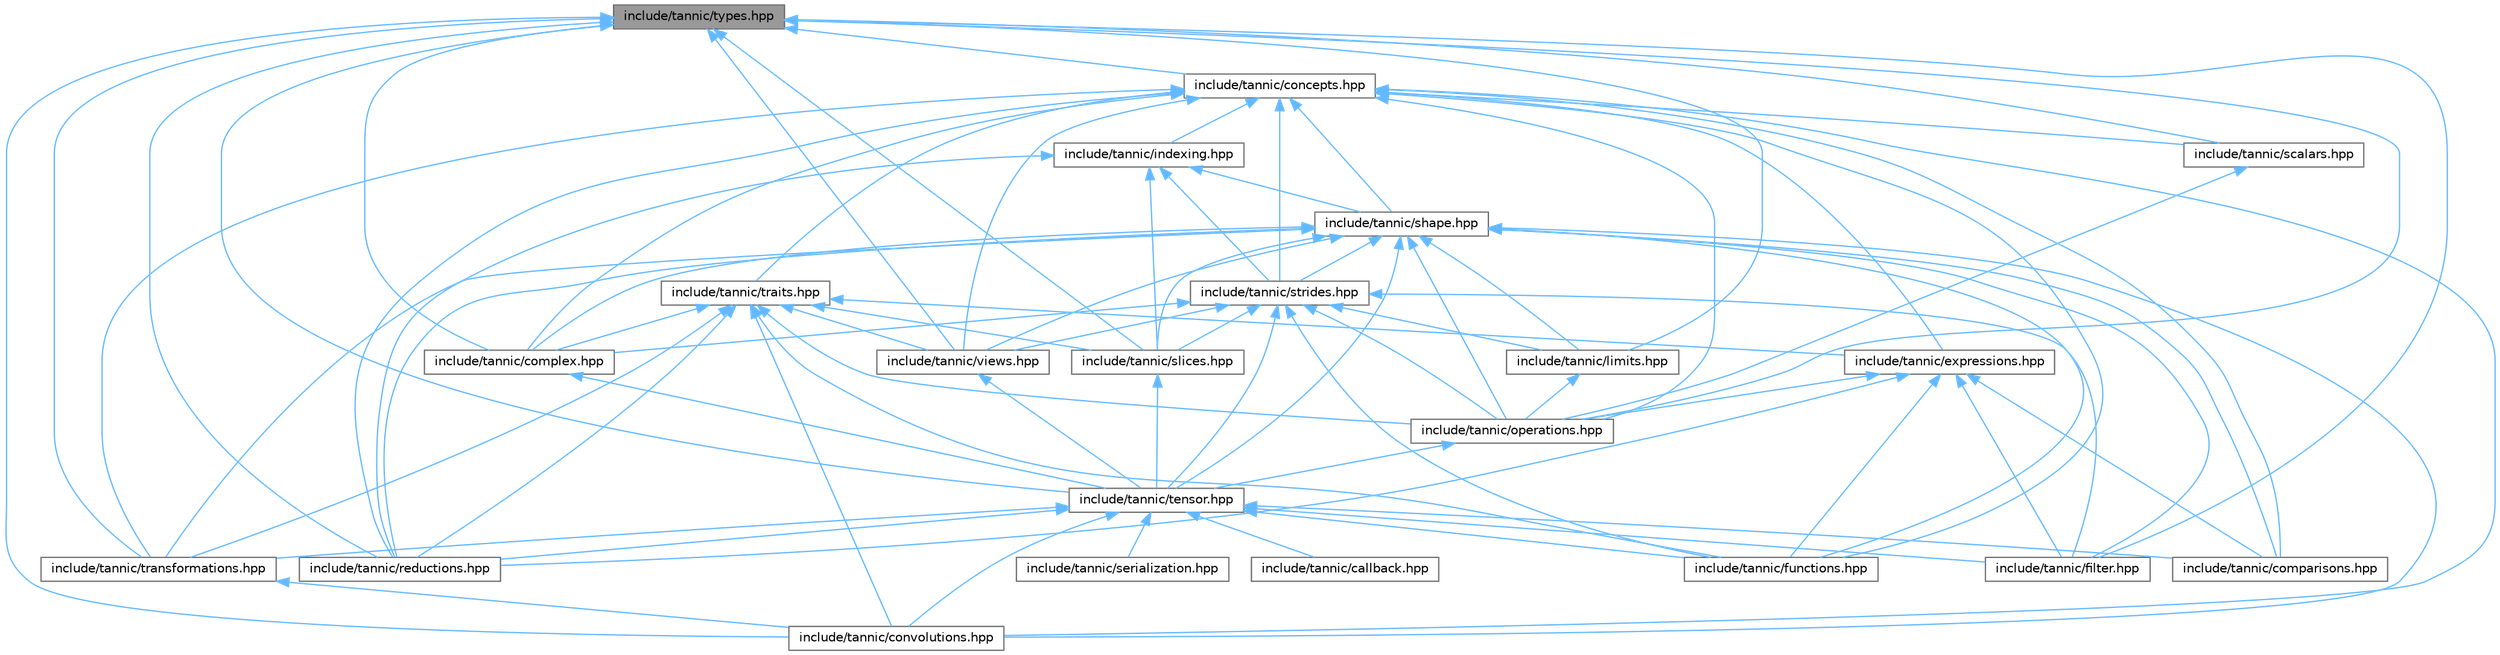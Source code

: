 digraph "include/tannic/types.hpp"
{
 // LATEX_PDF_SIZE
  bgcolor="transparent";
  edge [fontname=Helvetica,fontsize=10,labelfontname=Helvetica,labelfontsize=10];
  node [fontname=Helvetica,fontsize=10,shape=box,height=0.2,width=0.4];
  Node1 [id="Node000001",label="include/tannic/types.hpp",height=0.2,width=0.4,color="gray40", fillcolor="grey60", style="filled", fontcolor="black",tooltip="Core type system for the Tannic Tensor Library."];
  Node1 -> Node2 [id="edge1_Node000001_Node000002",dir="back",color="steelblue1",style="solid",tooltip=" "];
  Node2 [id="Node000002",label="include/tannic/complex.hpp",height=0.2,width=0.4,color="grey40", fillcolor="white", style="filled",URL="$db/dd8/complex_8hpp.html",tooltip=" "];
  Node2 -> Node3 [id="edge2_Node000002_Node000003",dir="back",color="steelblue1",style="solid",tooltip=" "];
  Node3 [id="Node000003",label="include/tannic/tensor.hpp",height=0.2,width=0.4,color="grey40", fillcolor="white", style="filled",URL="$d3/d8b/tensor_8hpp.html",tooltip=" "];
  Node3 -> Node4 [id="edge3_Node000003_Node000004",dir="back",color="steelblue1",style="solid",tooltip=" "];
  Node4 [id="Node000004",label="include/tannic/callback.hpp",height=0.2,width=0.4,color="grey40", fillcolor="white", style="filled",URL="$da/db7/callback_8hpp.html",tooltip=" "];
  Node3 -> Node5 [id="edge4_Node000003_Node000005",dir="back",color="steelblue1",style="solid",tooltip=" "];
  Node5 [id="Node000005",label="include/tannic/comparisons.hpp",height=0.2,width=0.4,color="grey40", fillcolor="white", style="filled",URL="$de/d06/comparisons_8hpp.html",tooltip=" "];
  Node3 -> Node6 [id="edge5_Node000003_Node000006",dir="back",color="steelblue1",style="solid",tooltip=" "];
  Node6 [id="Node000006",label="include/tannic/convolutions.hpp",height=0.2,width=0.4,color="grey40", fillcolor="white", style="filled",URL="$d6/dba/convolutions_8hpp.html",tooltip=" "];
  Node3 -> Node7 [id="edge6_Node000003_Node000007",dir="back",color="steelblue1",style="solid",tooltip=" "];
  Node7 [id="Node000007",label="include/tannic/filter.hpp",height=0.2,width=0.4,color="grey40", fillcolor="white", style="filled",URL="$d1/dd2/filter_8hpp.html",tooltip=" "];
  Node3 -> Node8 [id="edge7_Node000003_Node000008",dir="back",color="steelblue1",style="solid",tooltip=" "];
  Node8 [id="Node000008",label="include/tannic/functions.hpp",height=0.2,width=0.4,color="grey40", fillcolor="white", style="filled",URL="$db/d1a/functions_8hpp.html",tooltip=" "];
  Node3 -> Node9 [id="edge8_Node000003_Node000009",dir="back",color="steelblue1",style="solid",tooltip=" "];
  Node9 [id="Node000009",label="include/tannic/reductions.hpp",height=0.2,width=0.4,color="grey40", fillcolor="white", style="filled",URL="$d1/d01/reductions_8hpp.html",tooltip="Defines reduction operations for tensor expressions."];
  Node3 -> Node10 [id="edge9_Node000003_Node000010",dir="back",color="steelblue1",style="solid",tooltip=" "];
  Node10 [id="Node000010",label="include/tannic/serialization.hpp",height=0.2,width=0.4,color="grey40", fillcolor="white", style="filled",URL="$d8/d21/serialization_8hpp.html",tooltip=" "];
  Node3 -> Node11 [id="edge10_Node000003_Node000011",dir="back",color="steelblue1",style="solid",tooltip=" "];
  Node11 [id="Node000011",label="include/tannic/transformations.hpp",height=0.2,width=0.4,color="grey40", fillcolor="white", style="filled",URL="$d8/d71/transformations_8hpp.html",tooltip=" "];
  Node11 -> Node6 [id="edge11_Node000011_Node000006",dir="back",color="steelblue1",style="solid",tooltip=" "];
  Node1 -> Node12 [id="edge12_Node000001_Node000012",dir="back",color="steelblue1",style="solid",tooltip=" "];
  Node12 [id="Node000012",label="include/tannic/concepts.hpp",height=0.2,width=0.4,color="grey40", fillcolor="white", style="filled",URL="$d7/dd8/concepts_8hpp.html",tooltip="Defines core C++20 concepts used throughout the Tannic Tensor Library."];
  Node12 -> Node5 [id="edge13_Node000012_Node000005",dir="back",color="steelblue1",style="solid",tooltip=" "];
  Node12 -> Node2 [id="edge14_Node000012_Node000002",dir="back",color="steelblue1",style="solid",tooltip=" "];
  Node12 -> Node6 [id="edge15_Node000012_Node000006",dir="back",color="steelblue1",style="solid",tooltip=" "];
  Node12 -> Node13 [id="edge16_Node000012_Node000013",dir="back",color="steelblue1",style="solid",tooltip=" "];
  Node13 [id="Node000013",label="include/tannic/expressions.hpp",height=0.2,width=0.4,color="grey40", fillcolor="white", style="filled",URL="$d5/d8b/expressions_8hpp.html",tooltip=" "];
  Node13 -> Node5 [id="edge17_Node000013_Node000005",dir="back",color="steelblue1",style="solid",tooltip=" "];
  Node13 -> Node7 [id="edge18_Node000013_Node000007",dir="back",color="steelblue1",style="solid",tooltip=" "];
  Node13 -> Node8 [id="edge19_Node000013_Node000008",dir="back",color="steelblue1",style="solid",tooltip=" "];
  Node13 -> Node14 [id="edge20_Node000013_Node000014",dir="back",color="steelblue1",style="solid",tooltip=" "];
  Node14 [id="Node000014",label="include/tannic/operations.hpp",height=0.2,width=0.4,color="grey40", fillcolor="white", style="filled",URL="$d6/d00/operations_8hpp.html",tooltip=" "];
  Node14 -> Node3 [id="edge21_Node000014_Node000003",dir="back",color="steelblue1",style="solid",tooltip=" "];
  Node13 -> Node9 [id="edge22_Node000013_Node000009",dir="back",color="steelblue1",style="solid",tooltip=" "];
  Node12 -> Node8 [id="edge23_Node000012_Node000008",dir="back",color="steelblue1",style="solid",tooltip=" "];
  Node12 -> Node15 [id="edge24_Node000012_Node000015",dir="back",color="steelblue1",style="solid",tooltip=" "];
  Node15 [id="Node000015",label="include/tannic/indexing.hpp",height=0.2,width=0.4,color="grey40", fillcolor="white", style="filled",URL="$d7/d1d/indexing_8hpp.html",tooltip=" "];
  Node15 -> Node9 [id="edge25_Node000015_Node000009",dir="back",color="steelblue1",style="solid",tooltip=" "];
  Node15 -> Node16 [id="edge26_Node000015_Node000016",dir="back",color="steelblue1",style="solid",tooltip=" "];
  Node16 [id="Node000016",label="include/tannic/shape.hpp",height=0.2,width=0.4,color="grey40", fillcolor="white", style="filled",URL="$d3/d30/shape_8hpp.html",tooltip="Defines the Shape class for representing tensor dimensions."];
  Node16 -> Node5 [id="edge27_Node000016_Node000005",dir="back",color="steelblue1",style="solid",tooltip=" "];
  Node16 -> Node2 [id="edge28_Node000016_Node000002",dir="back",color="steelblue1",style="solid",tooltip=" "];
  Node16 -> Node6 [id="edge29_Node000016_Node000006",dir="back",color="steelblue1",style="solid",tooltip=" "];
  Node16 -> Node7 [id="edge30_Node000016_Node000007",dir="back",color="steelblue1",style="solid",tooltip=" "];
  Node16 -> Node8 [id="edge31_Node000016_Node000008",dir="back",color="steelblue1",style="solid",tooltip=" "];
  Node16 -> Node17 [id="edge32_Node000016_Node000017",dir="back",color="steelblue1",style="solid",tooltip=" "];
  Node17 [id="Node000017",label="include/tannic/limits.hpp",height=0.2,width=0.4,color="grey40", fillcolor="white", style="filled",URL="$d7/df0/limits_8hpp.html",tooltip=" "];
  Node17 -> Node14 [id="edge33_Node000017_Node000014",dir="back",color="steelblue1",style="solid",tooltip=" "];
  Node16 -> Node14 [id="edge34_Node000016_Node000014",dir="back",color="steelblue1",style="solid",tooltip=" "];
  Node16 -> Node9 [id="edge35_Node000016_Node000009",dir="back",color="steelblue1",style="solid",tooltip=" "];
  Node16 -> Node18 [id="edge36_Node000016_Node000018",dir="back",color="steelblue1",style="solid",tooltip=" "];
  Node18 [id="Node000018",label="include/tannic/slices.hpp",height=0.2,width=0.4,color="grey40", fillcolor="white", style="filled",URL="$d4/d71/slices_8hpp.html",tooltip="Implements tensor slicing for expression templates in the Tannic Tensor Library."];
  Node18 -> Node3 [id="edge37_Node000018_Node000003",dir="back",color="steelblue1",style="solid",tooltip=" "];
  Node16 -> Node19 [id="edge38_Node000016_Node000019",dir="back",color="steelblue1",style="solid",tooltip=" "];
  Node19 [id="Node000019",label="include/tannic/strides.hpp",height=0.2,width=0.4,color="grey40", fillcolor="white", style="filled",URL="$d7/d08/strides_8hpp.html",tooltip="Memory layout specification for tensor dimensions in the Tannic Tensor Library."];
  Node19 -> Node2 [id="edge39_Node000019_Node000002",dir="back",color="steelblue1",style="solid",tooltip=" "];
  Node19 -> Node7 [id="edge40_Node000019_Node000007",dir="back",color="steelblue1",style="solid",tooltip=" "];
  Node19 -> Node8 [id="edge41_Node000019_Node000008",dir="back",color="steelblue1",style="solid",tooltip=" "];
  Node19 -> Node17 [id="edge42_Node000019_Node000017",dir="back",color="steelblue1",style="solid",tooltip=" "];
  Node19 -> Node14 [id="edge43_Node000019_Node000014",dir="back",color="steelblue1",style="solid",tooltip=" "];
  Node19 -> Node18 [id="edge44_Node000019_Node000018",dir="back",color="steelblue1",style="solid",tooltip=" "];
  Node19 -> Node3 [id="edge45_Node000019_Node000003",dir="back",color="steelblue1",style="solid",tooltip=" "];
  Node19 -> Node20 [id="edge46_Node000019_Node000020",dir="back",color="steelblue1",style="solid",tooltip=" "];
  Node20 [id="Node000020",label="include/tannic/views.hpp",height=0.2,width=0.4,color="grey40", fillcolor="white", style="filled",URL="$de/d49/views_8hpp.html",tooltip=" "];
  Node20 -> Node3 [id="edge47_Node000020_Node000003",dir="back",color="steelblue1",style="solid",tooltip=" "];
  Node16 -> Node3 [id="edge48_Node000016_Node000003",dir="back",color="steelblue1",style="solid",tooltip=" "];
  Node16 -> Node11 [id="edge49_Node000016_Node000011",dir="back",color="steelblue1",style="solid",tooltip=" "];
  Node16 -> Node20 [id="edge50_Node000016_Node000020",dir="back",color="steelblue1",style="solid",tooltip=" "];
  Node15 -> Node18 [id="edge51_Node000015_Node000018",dir="back",color="steelblue1",style="solid",tooltip=" "];
  Node15 -> Node19 [id="edge52_Node000015_Node000019",dir="back",color="steelblue1",style="solid",tooltip=" "];
  Node12 -> Node14 [id="edge53_Node000012_Node000014",dir="back",color="steelblue1",style="solid",tooltip=" "];
  Node12 -> Node9 [id="edge54_Node000012_Node000009",dir="back",color="steelblue1",style="solid",tooltip=" "];
  Node12 -> Node21 [id="edge55_Node000012_Node000021",dir="back",color="steelblue1",style="solid",tooltip=" "];
  Node21 [id="Node000021",label="include/tannic/scalars.hpp",height=0.2,width=0.4,color="grey40", fillcolor="white", style="filled",URL="$d3/d3c/scalars_8hpp.html",tooltip=" "];
  Node21 -> Node14 [id="edge56_Node000021_Node000014",dir="back",color="steelblue1",style="solid",tooltip=" "];
  Node12 -> Node16 [id="edge57_Node000012_Node000016",dir="back",color="steelblue1",style="solid",tooltip=" "];
  Node12 -> Node19 [id="edge58_Node000012_Node000019",dir="back",color="steelblue1",style="solid",tooltip=" "];
  Node12 -> Node22 [id="edge59_Node000012_Node000022",dir="back",color="steelblue1",style="solid",tooltip=" "];
  Node22 [id="Node000022",label="include/tannic/traits.hpp",height=0.2,width=0.4,color="grey40", fillcolor="white", style="filled",URL="$df/d73/traits_8hpp.html",tooltip=" "];
  Node22 -> Node2 [id="edge60_Node000022_Node000002",dir="back",color="steelblue1",style="solid",tooltip=" "];
  Node22 -> Node6 [id="edge61_Node000022_Node000006",dir="back",color="steelblue1",style="solid",tooltip=" "];
  Node22 -> Node13 [id="edge62_Node000022_Node000013",dir="back",color="steelblue1",style="solid",tooltip=" "];
  Node22 -> Node8 [id="edge63_Node000022_Node000008",dir="back",color="steelblue1",style="solid",tooltip=" "];
  Node22 -> Node14 [id="edge64_Node000022_Node000014",dir="back",color="steelblue1",style="solid",tooltip=" "];
  Node22 -> Node9 [id="edge65_Node000022_Node000009",dir="back",color="steelblue1",style="solid",tooltip=" "];
  Node22 -> Node18 [id="edge66_Node000022_Node000018",dir="back",color="steelblue1",style="solid",tooltip=" "];
  Node22 -> Node11 [id="edge67_Node000022_Node000011",dir="back",color="steelblue1",style="solid",tooltip=" "];
  Node22 -> Node20 [id="edge68_Node000022_Node000020",dir="back",color="steelblue1",style="solid",tooltip=" "];
  Node12 -> Node11 [id="edge69_Node000012_Node000011",dir="back",color="steelblue1",style="solid",tooltip=" "];
  Node12 -> Node20 [id="edge70_Node000012_Node000020",dir="back",color="steelblue1",style="solid",tooltip=" "];
  Node1 -> Node6 [id="edge71_Node000001_Node000006",dir="back",color="steelblue1",style="solid",tooltip=" "];
  Node1 -> Node7 [id="edge72_Node000001_Node000007",dir="back",color="steelblue1",style="solid",tooltip=" "];
  Node1 -> Node17 [id="edge73_Node000001_Node000017",dir="back",color="steelblue1",style="solid",tooltip=" "];
  Node1 -> Node14 [id="edge74_Node000001_Node000014",dir="back",color="steelblue1",style="solid",tooltip=" "];
  Node1 -> Node9 [id="edge75_Node000001_Node000009",dir="back",color="steelblue1",style="solid",tooltip=" "];
  Node1 -> Node21 [id="edge76_Node000001_Node000021",dir="back",color="steelblue1",style="solid",tooltip=" "];
  Node1 -> Node18 [id="edge77_Node000001_Node000018",dir="back",color="steelblue1",style="solid",tooltip=" "];
  Node1 -> Node3 [id="edge78_Node000001_Node000003",dir="back",color="steelblue1",style="solid",tooltip=" "];
  Node1 -> Node11 [id="edge79_Node000001_Node000011",dir="back",color="steelblue1",style="solid",tooltip=" "];
  Node1 -> Node20 [id="edge80_Node000001_Node000020",dir="back",color="steelblue1",style="solid",tooltip=" "];
}
